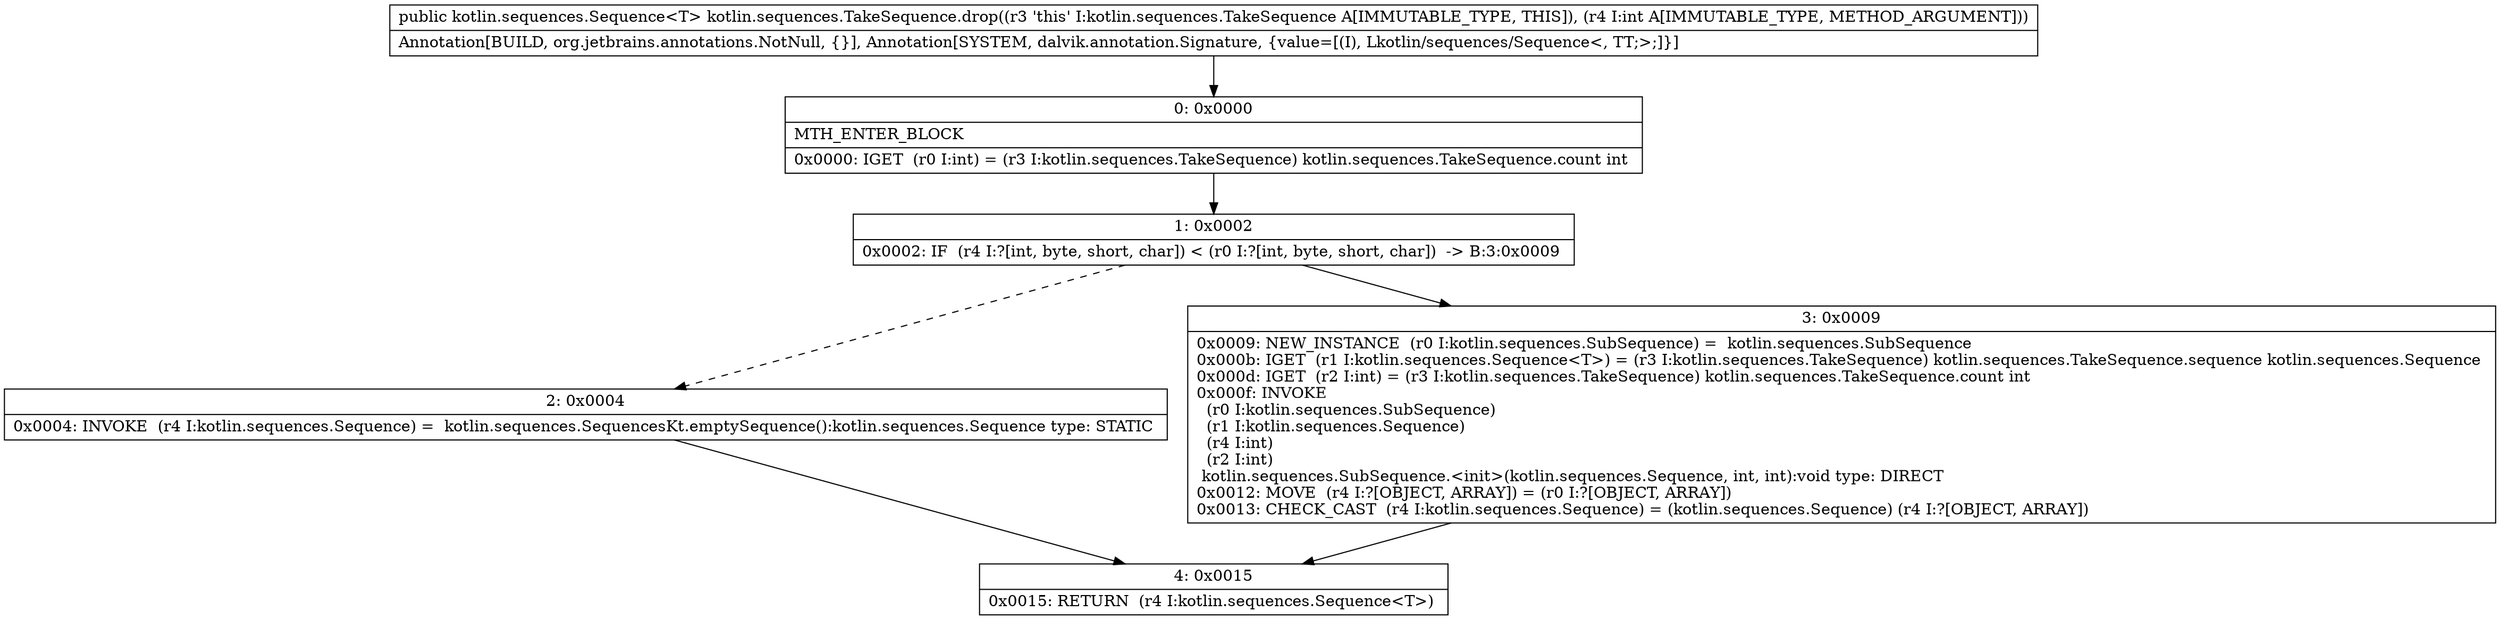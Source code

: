 digraph "CFG forkotlin.sequences.TakeSequence.drop(I)Lkotlin\/sequences\/Sequence;" {
Node_0 [shape=record,label="{0\:\ 0x0000|MTH_ENTER_BLOCK\l|0x0000: IGET  (r0 I:int) = (r3 I:kotlin.sequences.TakeSequence) kotlin.sequences.TakeSequence.count int \l}"];
Node_1 [shape=record,label="{1\:\ 0x0002|0x0002: IF  (r4 I:?[int, byte, short, char]) \< (r0 I:?[int, byte, short, char])  \-\> B:3:0x0009 \l}"];
Node_2 [shape=record,label="{2\:\ 0x0004|0x0004: INVOKE  (r4 I:kotlin.sequences.Sequence) =  kotlin.sequences.SequencesKt.emptySequence():kotlin.sequences.Sequence type: STATIC \l}"];
Node_3 [shape=record,label="{3\:\ 0x0009|0x0009: NEW_INSTANCE  (r0 I:kotlin.sequences.SubSequence) =  kotlin.sequences.SubSequence \l0x000b: IGET  (r1 I:kotlin.sequences.Sequence\<T\>) = (r3 I:kotlin.sequences.TakeSequence) kotlin.sequences.TakeSequence.sequence kotlin.sequences.Sequence \l0x000d: IGET  (r2 I:int) = (r3 I:kotlin.sequences.TakeSequence) kotlin.sequences.TakeSequence.count int \l0x000f: INVOKE  \l  (r0 I:kotlin.sequences.SubSequence)\l  (r1 I:kotlin.sequences.Sequence)\l  (r4 I:int)\l  (r2 I:int)\l kotlin.sequences.SubSequence.\<init\>(kotlin.sequences.Sequence, int, int):void type: DIRECT \l0x0012: MOVE  (r4 I:?[OBJECT, ARRAY]) = (r0 I:?[OBJECT, ARRAY]) \l0x0013: CHECK_CAST  (r4 I:kotlin.sequences.Sequence) = (kotlin.sequences.Sequence) (r4 I:?[OBJECT, ARRAY]) \l}"];
Node_4 [shape=record,label="{4\:\ 0x0015|0x0015: RETURN  (r4 I:kotlin.sequences.Sequence\<T\>) \l}"];
MethodNode[shape=record,label="{public kotlin.sequences.Sequence\<T\> kotlin.sequences.TakeSequence.drop((r3 'this' I:kotlin.sequences.TakeSequence A[IMMUTABLE_TYPE, THIS]), (r4 I:int A[IMMUTABLE_TYPE, METHOD_ARGUMENT]))  | Annotation[BUILD, org.jetbrains.annotations.NotNull, \{\}], Annotation[SYSTEM, dalvik.annotation.Signature, \{value=[(I), Lkotlin\/sequences\/Sequence\<, TT;\>;]\}]\l}"];
MethodNode -> Node_0;
Node_0 -> Node_1;
Node_1 -> Node_2[style=dashed];
Node_1 -> Node_3;
Node_2 -> Node_4;
Node_3 -> Node_4;
}

